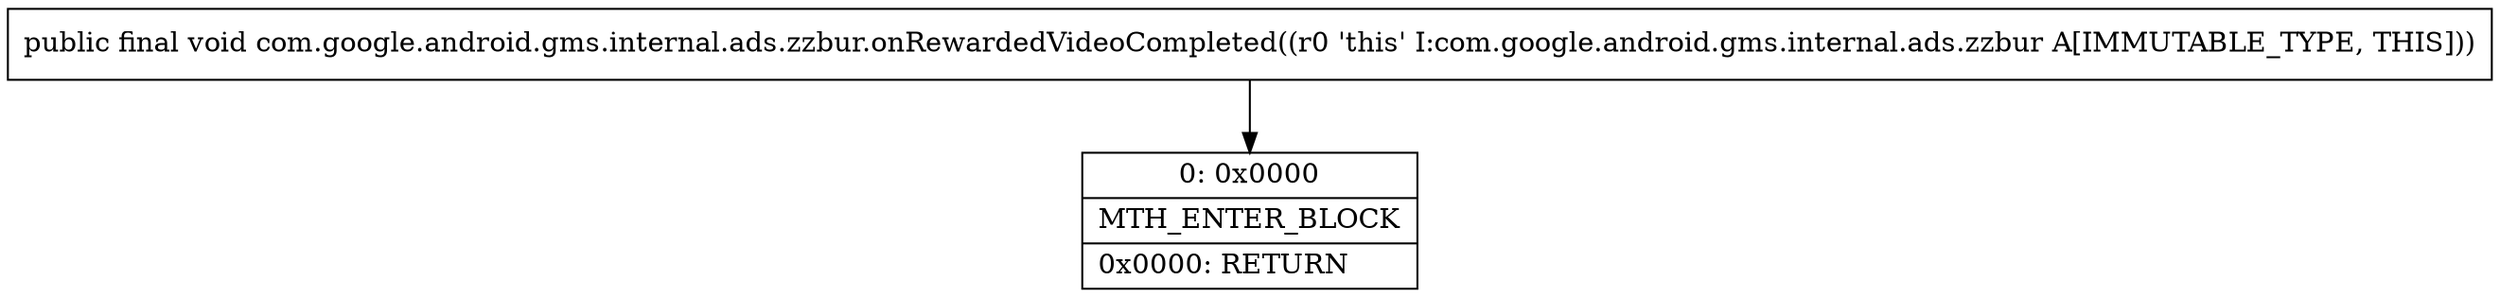digraph "CFG forcom.google.android.gms.internal.ads.zzbur.onRewardedVideoCompleted()V" {
Node_0 [shape=record,label="{0\:\ 0x0000|MTH_ENTER_BLOCK\l|0x0000: RETURN   \l}"];
MethodNode[shape=record,label="{public final void com.google.android.gms.internal.ads.zzbur.onRewardedVideoCompleted((r0 'this' I:com.google.android.gms.internal.ads.zzbur A[IMMUTABLE_TYPE, THIS])) }"];
MethodNode -> Node_0;
}

